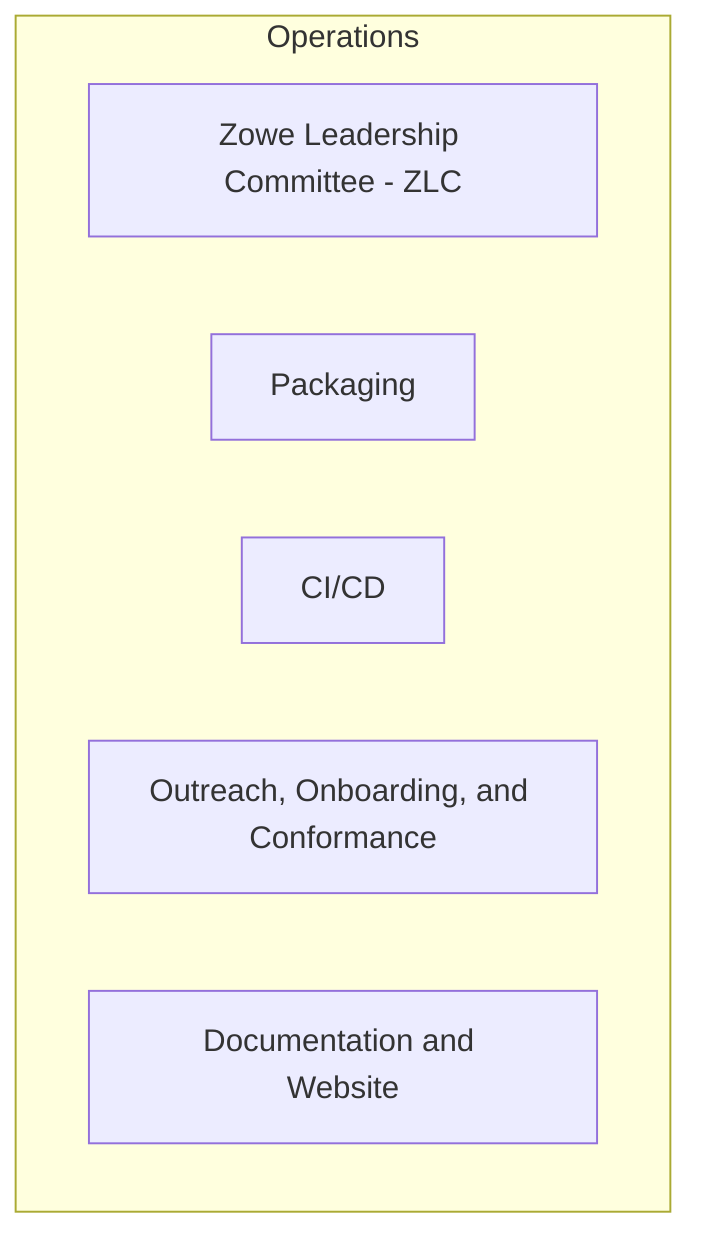 graph TD
    subgraph Operations
        zlc[Zowe Leadership Committee - ZLC]
        packaging[Packaging]
        cicd[CI/CD]
        outreach[Outreach, Onboarding, and Conformance]
        documentation[Documentation and Website]
    end